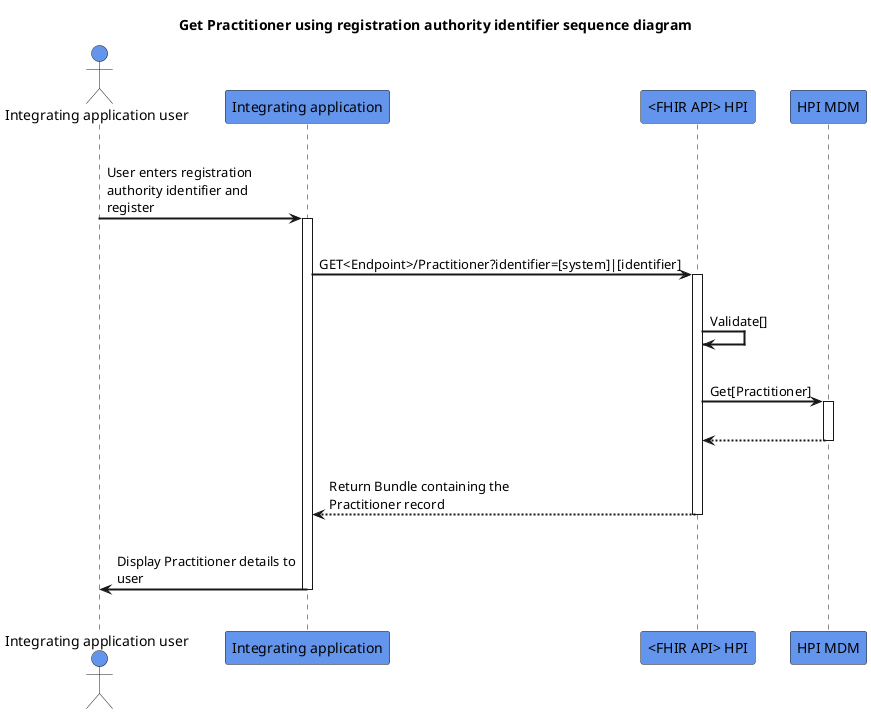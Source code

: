 @startuml
skinparam sequenceArrowThickness 2
skinparam roundcorner 5
skinparam maxmessagesize 180
skinparam sequenceParticipant bold
title Get Practitioner using registration authority identifier sequence diagram 
actor "Integrating application user" as User #CornflowerBlue
participant "Integrating application" as A #CornflowerBlue
participant "<FHIR API> HPI" as B #CornflowerBlue
participant "HPI MDM" as C #CornflowerBlue
|||
User -> A: User enters registration authority identifier and register
activate A
|||
A -> B: GET<Endpoint>/Practitioner?identifier=[system]|[identifier]
activate B
|||
B -> B: Validate[]
|||
B -> C: Get[Practitioner]
activate C
|||
C -[dashed]-> B:  
deactivate C
|||
B -[dashed]-> A:Return Bundle containing the Practitioner record
deactivate B
|||
A -> User: Display Practitioner details to user
deactivate A
|||
@enduml
